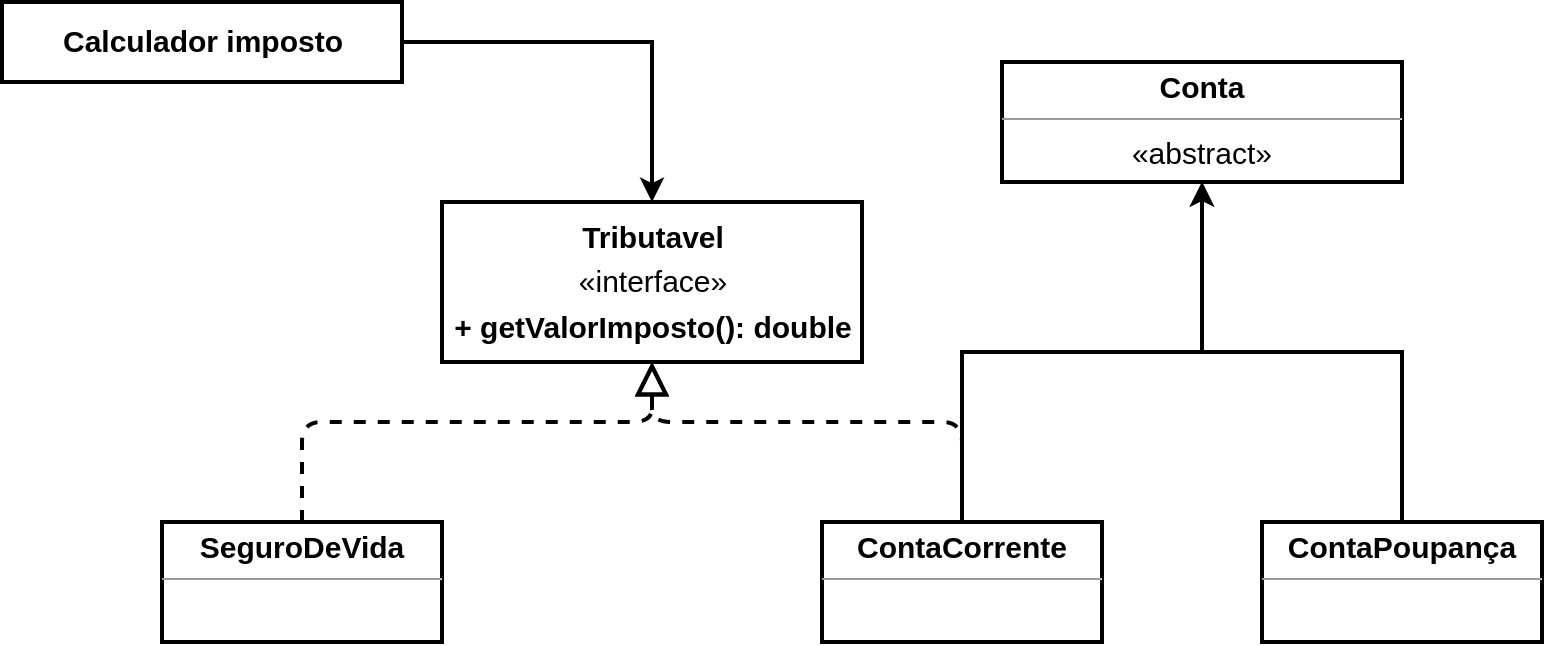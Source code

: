 <mxfile version="15.2.1" type="github">
  <diagram id="kgpKYQtTHZ0yAKxKKP6v" name="Page-1">
    <mxGraphModel dx="862" dy="488" grid="1" gridSize="10" guides="1" tooltips="1" connect="1" arrows="1" fold="1" page="1" pageScale="1" pageWidth="850" pageHeight="1100" math="0" shadow="0">
      <root>
        <mxCell id="0" />
        <mxCell id="1" parent="0" />
        <mxCell id="hIZFL_zBeEMf77DvhG7H-15" value="&lt;p style=&quot;line-height: 150% ; font-size: 15px&quot;&gt;&lt;b&gt;Tributavel&lt;/b&gt;&lt;br&gt;«interface»&lt;br&gt;&lt;b&gt;+ getValorImposto(): double&lt;/b&gt;&lt;/p&gt;" style="html=1;strokeWidth=2;" parent="1" vertex="1">
          <mxGeometry x="280" y="170" width="210" height="80" as="geometry" />
        </mxCell>
        <mxCell id="hIZFL_zBeEMf77DvhG7H-17" style="edgeStyle=orthogonalEdgeStyle;orthogonalLoop=1;jettySize=auto;html=1;entryX=0.5;entryY=0;entryDx=0;entryDy=0;targetPerimeterSpacing=0;sourcePerimeterSpacing=0;shadow=0;sketch=0;rounded=0;strokeWidth=2;" parent="1" source="hIZFL_zBeEMf77DvhG7H-16" target="hIZFL_zBeEMf77DvhG7H-15" edge="1">
          <mxGeometry relative="1" as="geometry" />
        </mxCell>
        <mxCell id="hIZFL_zBeEMf77DvhG7H-16" value="&lt;b style=&quot;line-height: 150%&quot;&gt;&lt;font style=&quot;font-size: 15px&quot;&gt;Calculador imposto&lt;/font&gt;&lt;/b&gt;" style="html=1;strokeWidth=2;" parent="1" vertex="1">
          <mxGeometry x="60" y="70" width="200" height="40" as="geometry" />
        </mxCell>
        <mxCell id="hIZFL_zBeEMf77DvhG7H-18" value="&lt;p style=&quot;margin: 4px 0px 0px ; text-align: center ; font-size: 15px&quot;&gt;&lt;b style=&quot;line-height: 100%&quot;&gt;&lt;font style=&quot;font-size: 15px&quot;&gt;Se&lt;/font&gt;&lt;font style=&quot;font-size: 15px&quot;&gt;guroDeVida&lt;/font&gt;&lt;/b&gt;&lt;/p&gt;&lt;hr size=&quot;1&quot;&gt;&lt;div style=&quot;height: 2px&quot;&gt;&lt;/div&gt;" style="verticalAlign=top;align=left;overflow=fill;fontSize=12;fontFamily=Helvetica;html=1;strokeWidth=2;" parent="1" vertex="1">
          <mxGeometry x="140" y="330" width="140" height="60" as="geometry" />
        </mxCell>
        <mxCell id="hIZFL_zBeEMf77DvhG7H-19" value="" style="endArrow=block;dashed=1;endFill=0;endSize=12;html=1;shadow=0;sourcePerimeterSpacing=0;targetPerimeterSpacing=0;strokeWidth=2;exitX=0.5;exitY=0;exitDx=0;exitDy=0;entryX=0.5;entryY=1;entryDx=0;entryDy=0;" parent="1" source="hIZFL_zBeEMf77DvhG7H-18" target="hIZFL_zBeEMf77DvhG7H-15" edge="1">
          <mxGeometry width="160" relative="1" as="geometry">
            <mxPoint x="340" y="240" as="sourcePoint" />
            <mxPoint x="500" y="240" as="targetPoint" />
            <Array as="points">
              <mxPoint x="210" y="280" />
              <mxPoint x="385" y="280" />
            </Array>
          </mxGeometry>
        </mxCell>
        <mxCell id="lbTglQzUzrQdChHvkVYf-6" style="edgeStyle=orthogonalEdgeStyle;rounded=0;orthogonalLoop=1;jettySize=auto;html=1;entryX=0.5;entryY=1;entryDx=0;entryDy=0;strokeWidth=2;" edge="1" parent="1" source="hIZFL_zBeEMf77DvhG7H-20" target="hIZFL_zBeEMf77DvhG7H-22">
          <mxGeometry relative="1" as="geometry" />
        </mxCell>
        <mxCell id="hIZFL_zBeEMf77DvhG7H-20" value="&lt;p style=&quot;margin: 4px 0px 0px ; text-align: center ; font-size: 15px&quot;&gt;&lt;b&gt;ContaCorrente&lt;/b&gt;&lt;/p&gt;&lt;hr size=&quot;1&quot;&gt;&lt;div style=&quot;height: 2px&quot;&gt;&lt;/div&gt;" style="verticalAlign=top;align=left;overflow=fill;fontSize=12;fontFamily=Helvetica;html=1;strokeWidth=2;" parent="1" vertex="1">
          <mxGeometry x="470" y="330" width="140" height="60" as="geometry" />
        </mxCell>
        <mxCell id="lbTglQzUzrQdChHvkVYf-7" style="edgeStyle=orthogonalEdgeStyle;rounded=0;orthogonalLoop=1;jettySize=auto;html=1;entryX=0.5;entryY=1;entryDx=0;entryDy=0;strokeWidth=2;" edge="1" parent="1" source="hIZFL_zBeEMf77DvhG7H-21" target="hIZFL_zBeEMf77DvhG7H-22">
          <mxGeometry relative="1" as="geometry" />
        </mxCell>
        <mxCell id="hIZFL_zBeEMf77DvhG7H-21" value="&lt;p style=&quot;margin: 4px 0px 0px ; text-align: center ; font-size: 15px&quot;&gt;&lt;b&gt;ContaPoupança&lt;/b&gt;&lt;/p&gt;&lt;hr size=&quot;1&quot;&gt;&lt;div style=&quot;height: 2px&quot;&gt;&lt;/div&gt;" style="verticalAlign=top;align=left;overflow=fill;fontSize=12;fontFamily=Helvetica;html=1;strokeWidth=2;" parent="1" vertex="1">
          <mxGeometry x="690" y="330" width="140" height="60" as="geometry" />
        </mxCell>
        <mxCell id="hIZFL_zBeEMf77DvhG7H-22" value="&lt;p style=&quot;margin: 4px 0px 0px ; text-align: center ; font-size: 15px&quot;&gt;&lt;b&gt;Conta&lt;/b&gt;&lt;/p&gt;&lt;hr size=&quot;1&quot;&gt;&lt;div style=&quot;text-align: center ; height: 2px&quot;&gt;&lt;span style=&quot;font-size: 15px&quot;&gt; &lt;/span&gt;&lt;/div&gt;&lt;span style=&quot;font-size: 15px&quot;&gt;&lt;div style=&quot;text-align: center&quot;&gt;&lt;span&gt;«abstract&lt;/span&gt;&lt;span style=&quot;text-align: center&quot;&gt;»&lt;/span&gt;&lt;/div&gt;&lt;/span&gt;" style="verticalAlign=top;align=left;overflow=fill;fontSize=12;fontFamily=Helvetica;html=1;strokeWidth=2;" parent="1" vertex="1">
          <mxGeometry x="560" y="100" width="200" height="60" as="geometry" />
        </mxCell>
        <mxCell id="hIZFL_zBeEMf77DvhG7H-23" value="" style="endArrow=block;dashed=1;endFill=0;endSize=12;html=1;shadow=0;sourcePerimeterSpacing=0;targetPerimeterSpacing=0;strokeWidth=2;exitX=0.5;exitY=0;exitDx=0;exitDy=0;entryX=0.5;entryY=1;entryDx=0;entryDy=0;" parent="1" source="hIZFL_zBeEMf77DvhG7H-20" target="hIZFL_zBeEMf77DvhG7H-15" edge="1">
          <mxGeometry width="160" relative="1" as="geometry">
            <mxPoint x="340" y="210" as="sourcePoint" />
            <mxPoint x="500" y="210" as="targetPoint" />
            <Array as="points">
              <mxPoint x="540" y="280" />
              <mxPoint x="385" y="280" />
            </Array>
          </mxGeometry>
        </mxCell>
      </root>
    </mxGraphModel>
  </diagram>
</mxfile>
